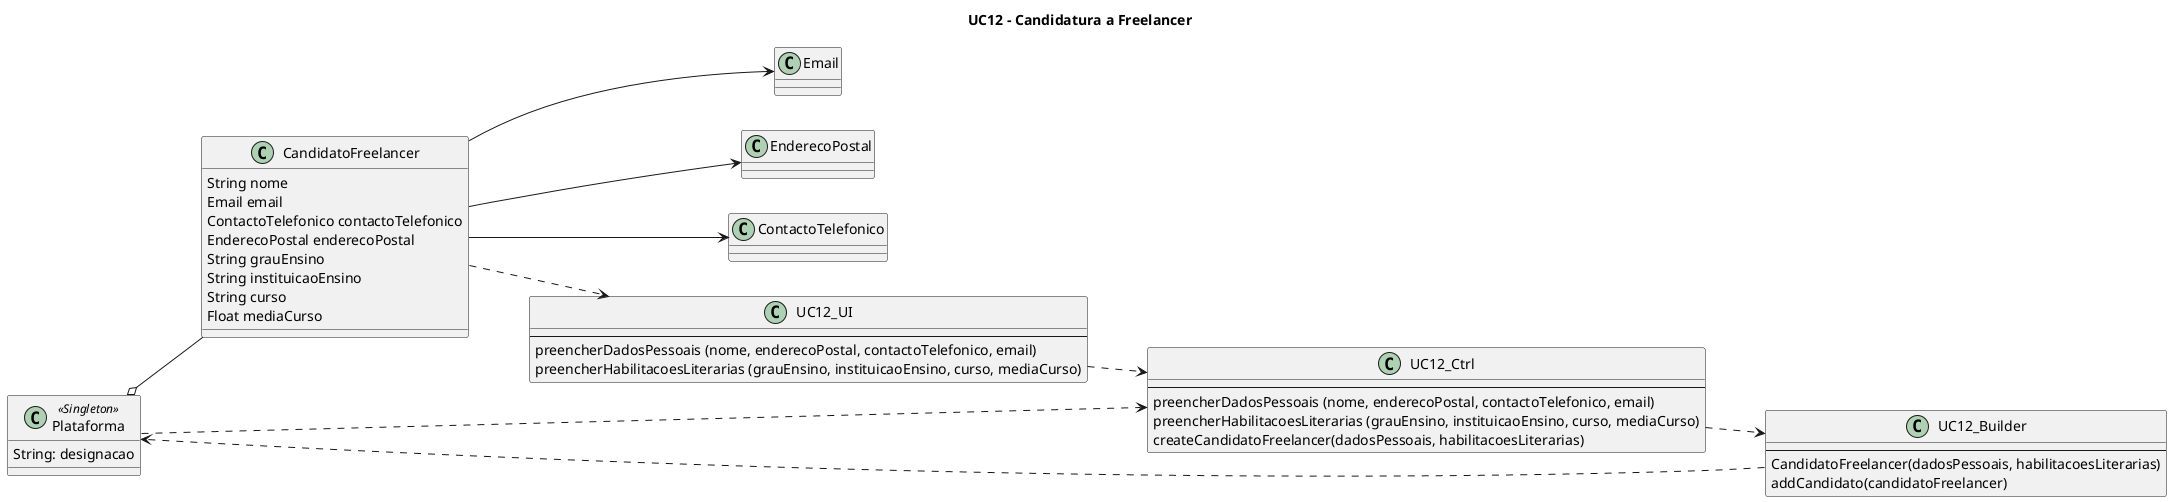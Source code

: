 @startuml

title UC12 - Candidatura a Freelancer

left to right direction

class Plataforma << Singleton >> {
    String: designacao
}

class CandidatoFreelancer {
    String nome
    Email email
    ContactoTelefonico contactoTelefonico
    EnderecoPostal enderecoPostal
    String grauEnsino
    String instituicaoEnsino
    String curso
    Float mediaCurso
}

class Email {}

class EnderecoPostal {}

class ContactoTelefonico {}


class UC12_UI {
    --
    preencherDadosPessoais (nome, enderecoPostal, contactoTelefonico, email)
    preencherHabilitacoesLiterarias (grauEnsino, instituicaoEnsino, curso, mediaCurso)
}

class UC12_Ctrl {
    --
    preencherDadosPessoais (nome, enderecoPostal, contactoTelefonico, email)
    preencherHabilitacoesLiterarias (grauEnsino, instituicaoEnsino, curso, mediaCurso)
    createCandidatoFreelancer(dadosPessoais, habilitacoesLiterarias)
}

class UC12_Builder {
    --
    CandidatoFreelancer(dadosPessoais, habilitacoesLiterarias)
    addCandidato(candidatoFreelancer)
}

Plataforma o-- CandidatoFreelancer
CandidatoFreelancer ..> UC12_UI
CandidatoFreelancer --> EnderecoPostal
CandidatoFreelancer --> Email
CandidatoFreelancer --> ContactoTelefonico
UC12_UI ..> UC12_Ctrl
UC12_Ctrl ..> UC12_Builder
UC12_Builder ..> Plataforma
Plataforma ..> UC12_Ctrl

@enduml